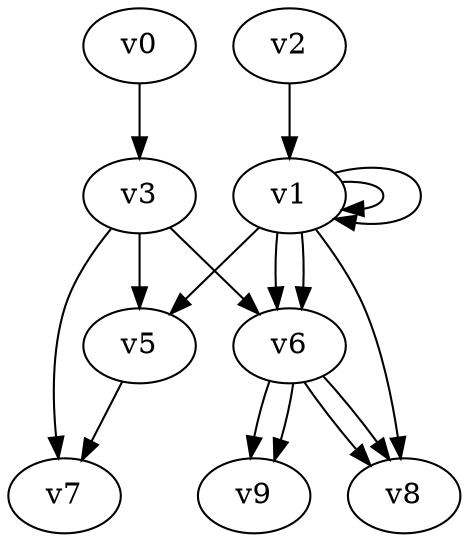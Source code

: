 digraph G { 
v0 -> v3;
v1 -> v5 -> v7;
v1 -> v8;
v1 -> v6;
v1 -> v6;
v1 -> v1 -> v1;
v2 -> v1;
v3 -> v5;
v3 -> v6;
v3 -> v7;
v6 -> v8;
v6 -> v8;
v6 -> v9;
v6 -> v9;
}